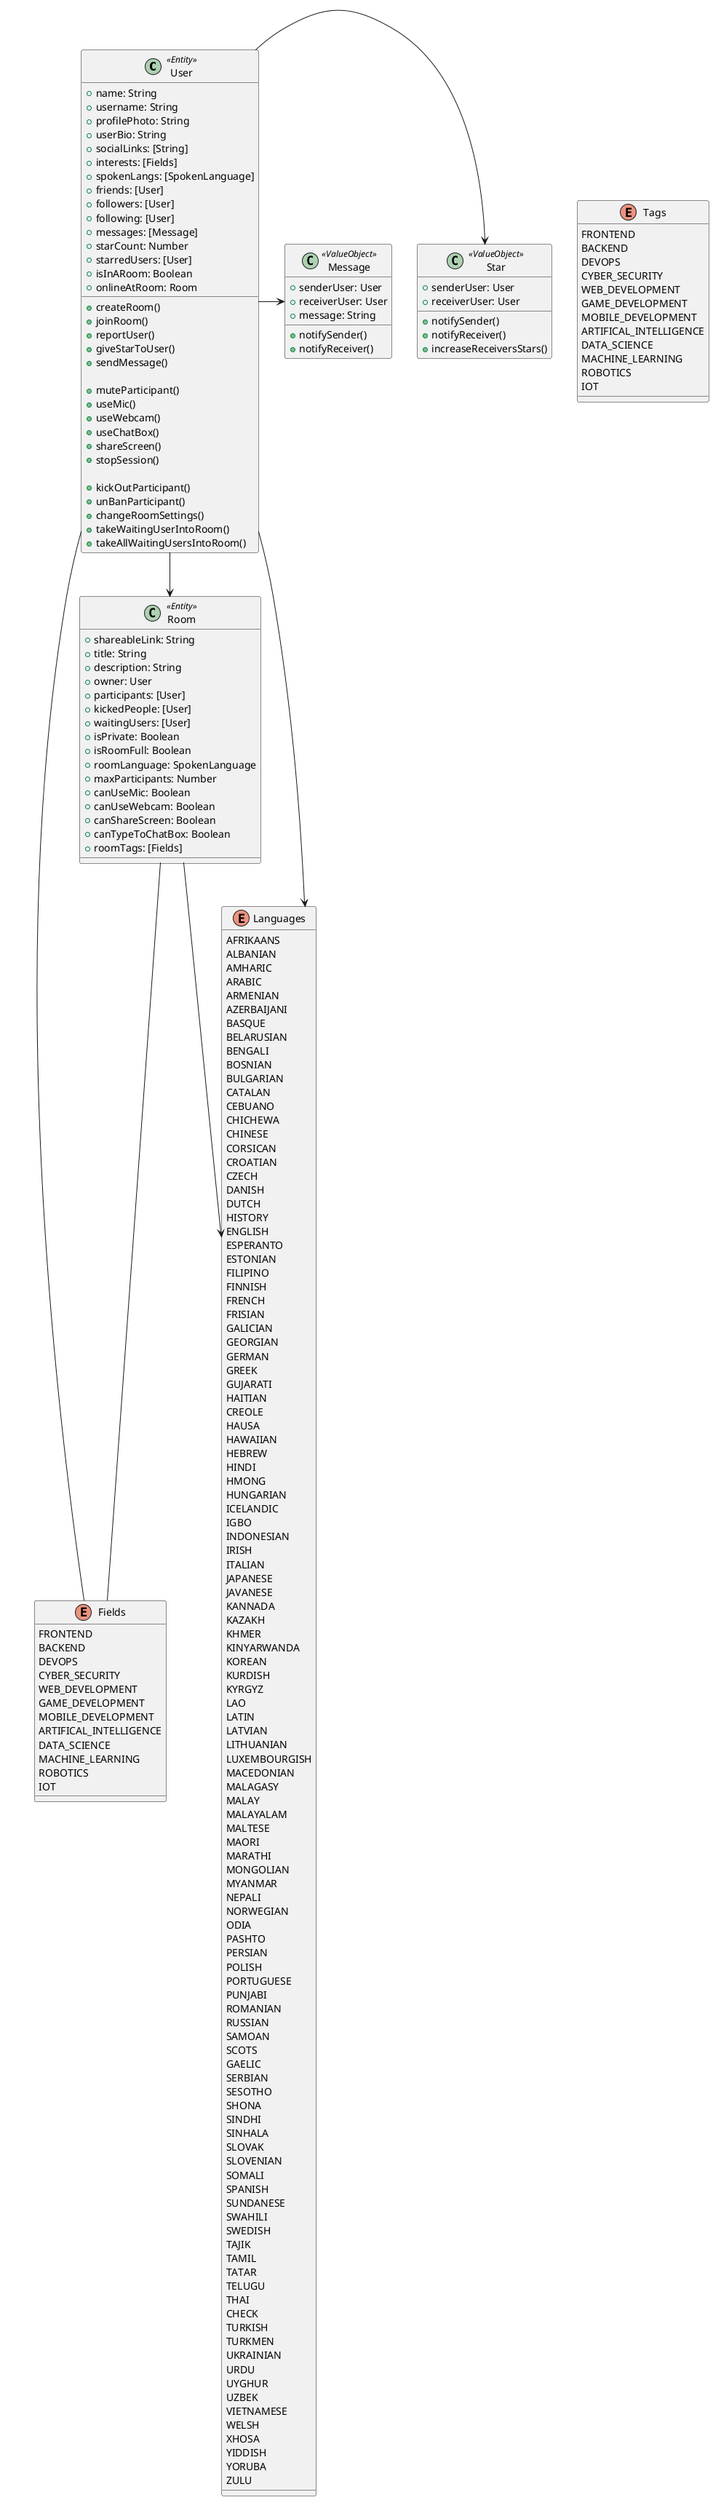 @startuml "Class Diagram"

class User <<Entity>> {
    + name: String
    + username: String
    + profilePhoto: String
    + userBio: String
    + socialLinks: [String]
    + interests: [Fields]
    + spokenLangs: [SpokenLanguage]
    + friends: [User]
    + followers: [User]
    + following: [User]
    + messages: [Message]
    + starCount: Number
    + starredUsers: [User]
    + isInARoom: Boolean
    + onlineAtRoom: Room

    + createRoom()
    + joinRoom()
    + reportUser()
    + giveStarToUser()
    + sendMessage()

    ' Participant methods
    + muteParticipant()
    + useMic()
    + useWebcam()
    + useChatBox()
    + shareScreen()
    + stopSession()

    ' Owner methods
    + kickOutParticipant()
    + unBanParticipant()
    + changeRoomSettings() 
    + takeWaitingUserIntoRoom()
    + takeAllWaitingUsersIntoRoom()
}

class Room <<Entity>> {
    + shareableLink: String
    + title: String
    + description: String
    + owner: User
    + participants: [User]
    + kickedPeople: [User]
    + waitingUsers: [User]
    + isPrivate: Boolean
    + isRoomFull: Boolean
    + roomLanguage: SpokenLanguage
    + maxParticipants: Number
    + canUseMic: Boolean
    + canUseWebcam: Boolean
    + canShareScreen: Boolean
    + canTypeToChatBox: Boolean
    + roomTags: [Fields]
}

class Star <<ValueObject>> {
    + senderUser: User
    + receiverUser: User

    + notifySender()
    + notifyReceiver()
    + increaseReceiversStars()
}

class Message <<ValueObject>> {
    + senderUser: User
    + receiverUser: User
    + message: String

    + notifySender()
    + notifyReceiver()
}

enum Fields {
    FRONTEND
    BACKEND
    DEVOPS
    CYBER_SECURITY
    WEB_DEVELOPMENT
    GAME_DEVELOPMENT
    MOBILE_DEVELOPMENT
    ARTIFICAL_INTELLIGENCE
    DATA_SCIENCE
    MACHINE_LEARNING
    ROBOTICS
    IOT
}

enum Tags {
    FRONTEND
    BACKEND
    DEVOPS
    CYBER_SECURITY
    WEB_DEVELOPMENT
    GAME_DEVELOPMENT
    MOBILE_DEVELOPMENT
    ARTIFICAL_INTELLIGENCE
    DATA_SCIENCE
    MACHINE_LEARNING
    ROBOTICS
    IOT
}

enum Languages {
    AFRIKAANS
    ALBANIAN
    AMHARIC
    ARABIC
    ARMENIAN
    AZERBAIJANI
    BASQUE
    BELARUSIAN
    BENGALI
    BOSNIAN
    BULGARIAN
    CATALAN
    CEBUANO
    CHICHEWA
    CHINESE
    CORSICAN
    CROATIAN
    CZECH
    DANISH
    DUTCH
    HISTORY
    ENGLISH
    ESPERANTO
    ESTONIAN
    FILIPINO
    FINNISH
    FRENCH
    FRISIAN
    GALICIAN
    GEORGIAN
    GERMAN
    GREEK
    GUJARATI
    HAITIAN
    CREOLE
    HAUSA
    HAWAIIAN
    HEBREW
    HINDI
    HMONG
    HUNGARIAN
    ICELANDIC
    IGBO
    INDONESIAN
    IRISH
    ITALIAN
    JAPANESE
    JAVANESE
    KANNADA
    KAZAKH
    KHMER
    KINYARWANDA
    KOREAN
    KURDISH
    KYRGYZ
    LAO
    LATIN
    LATVIAN
    LITHUANIAN
    LUXEMBOURGISH
    MACEDONIAN
    MALAGASY
    MALAY
    MALAYALAM
    MALTESE
    MAORI
    MARATHI
    MONGOLIAN
    MYANMAR
    NEPALI
    NORWEGIAN
    ODIA
    PASHTO
    PERSIAN
    POLISH
    PORTUGUESE
    PUNJABI
    ROMANIAN
    RUSSIAN
    SAMOAN
    SCOTS
    GAELIC
    SERBIAN
    SESOTHO
    SHONA
    SINDHI
    SINHALA
    SLOVAK
    SLOVENIAN
    SOMALI
    SPANISH
    SUNDANESE
    SWAHILI
    SWEDISH
    TAJIK
    TAMIL
    TATAR
    TELUGU
    THAI
    CHECK
    TURKISH
    TURKMEN
    UKRAINIAN
    URDU
    UYGHUR
    UZBEK
    VIETNAMESE
    WELSH
    XHOSA
    YIDDISH
    YORUBA
    ZULU
}

User --> Room
User --> Languages
User -- Fields

Room --> Languages
Room -- Fields

User -> Star
User -> Message
@enduml